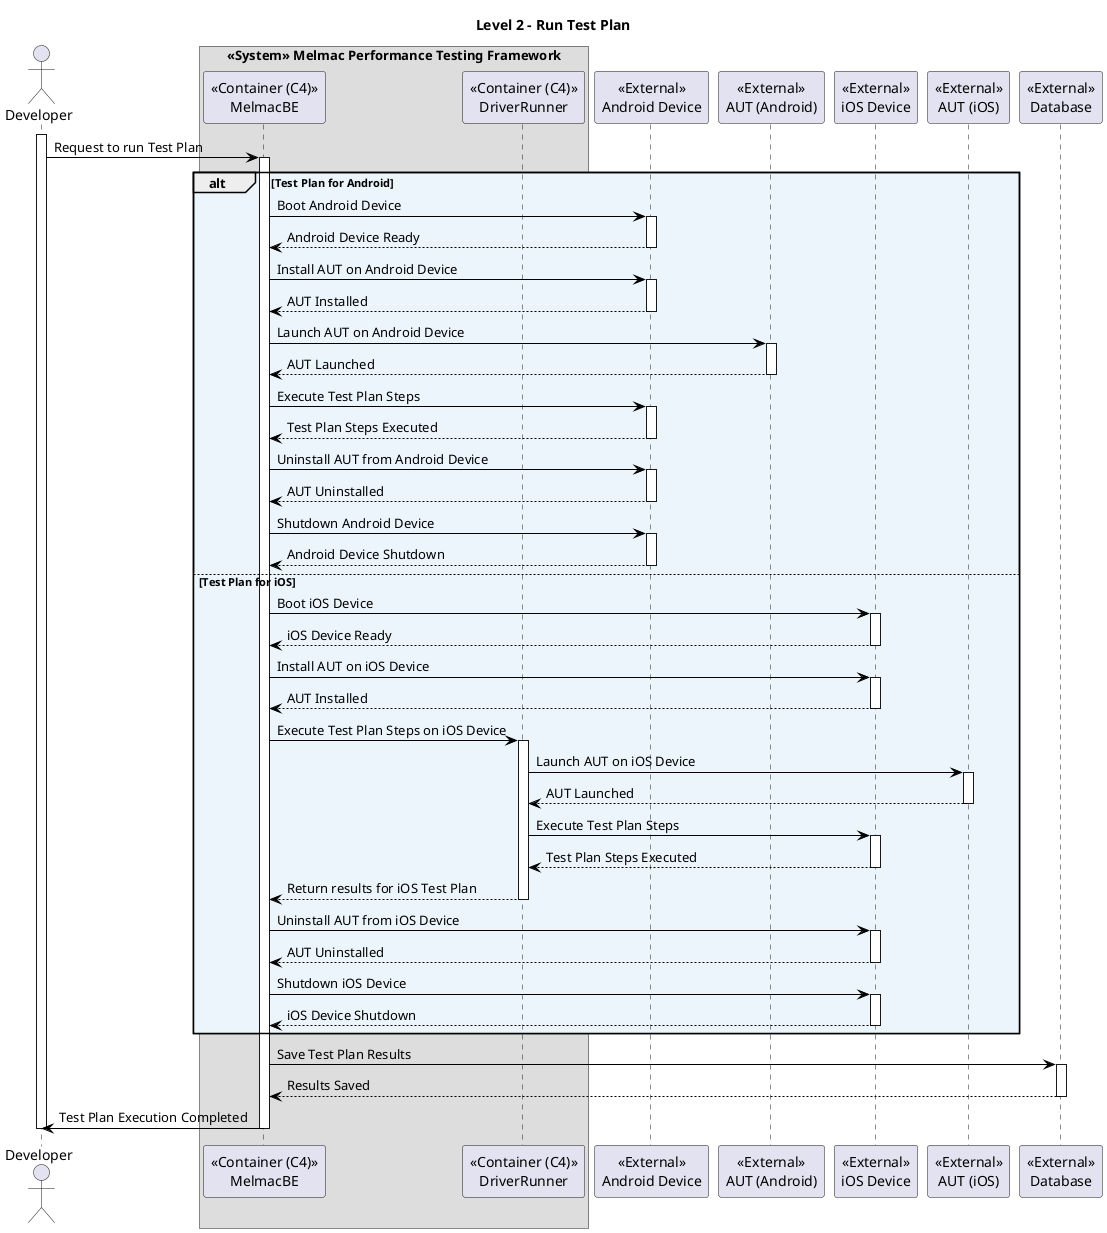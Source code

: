 @startuml L2-PV-UC04

title Level 2 - Run Test Plan

hide empty members

skinparam class {
    BackgroundColor<<valueObject>> #D6EAF8
    BackgroundColor<<root>> #FDEBD0
    BackgroundColor<<service>> #D1F2EB
    BackgroundColor #FEF9E7
    ArrowColor Black
}

skinparam package {
    BackgroundColor #EBF5FB
}

actor Developer as D

box "<<System>> Melmac Performance Testing Framework"
    participant "<<Container (C4)>>\nMelmacBE" as BE
    participant "<<Container (C4)>>\nDriverRunner" as DriverRunner
end box

participant "<<External>>\nAndroid Device" as AndroidDevice
participant "<<External>>\nAUT (Android)" as AUTA
participant "<<External>>\niOS Device" as iOSDevice
participant "<<External>>\nAUT (iOS)" as AUTI
participant "<<External>>\nDatabase" as DB

activate D
D -> BE: Request to run Test Plan
activate BE
alt Test Plan for Android
    BE -> AndroidDevice: Boot Android Device
    activate AndroidDevice
    AndroidDevice --> BE: Android Device Ready
    deactivate AndroidDevice
    BE -> AndroidDevice: Install AUT on Android Device
    activate AndroidDevice
    AndroidDevice --> BE: AUT Installed
    deactivate AndroidDevice
    BE -> AUTA: Launch AUT on Android Device
    activate AUTA
    AUTA --> BE: AUT Launched
    deactivate AUTA
    BE -> AndroidDevice: Execute Test Plan Steps
    activate AndroidDevice
    AndroidDevice --> BE: Test Plan Steps Executed
    deactivate AndroidDevice
    BE -> AndroidDevice: Uninstall AUT from Android Device
    activate AndroidDevice
    AndroidDevice --> BE: AUT Uninstalled
    deactivate AndroidDevice
    BE -> AndroidDevice: Shutdown Android Device
    activate AndroidDevice
    AndroidDevice --> BE: Android Device Shutdown
    deactivate AndroidDevice
else Test Plan for iOS
    BE -> iOSDevice: Boot iOS Device
    activate iOSDevice
    iOSDevice --> BE: iOS Device Ready
    deactivate iOSDevice
    BE -> iOSDevice: Install AUT on iOS Device
    activate iOSDevice
    iOSDevice --> BE: AUT Installed
    deactivate iOSDevice
    BE -> DriverRunner: Execute Test Plan Steps on iOS Device
    activate DriverRunner
    DriverRunner -> AUTI: Launch AUT on iOS Device
    activate AUTI
    AUTI --> DriverRunner: AUT Launched
    deactivate AUTI
    DriverRunner -> iOSDevice: Execute Test Plan Steps
    activate iOSDevice
    iOSDevice --> DriverRunner: Test Plan Steps Executed
    deactivate iOSDevice
    DriverRunner --> BE: Return results for iOS Test Plan
    deactivate DriverRunner
    BE -> iOSDevice: Uninstall AUT from iOS Device
    activate iOSDevice
    iOSDevice --> BE: AUT Uninstalled
    deactivate iOSDevice
    BE -> iOSDevice: Shutdown iOS Device
    activate iOSDevice
    iOSDevice --> BE: iOS Device Shutdown
    deactivate iOSDevice
    end alt
BE -> DB: Save Test Plan Results
activate DB
DB --> BE: Results Saved
deactivate DB
BE -> D: Test Plan Execution Completed
deactivate BE
deactivate D
@enduml